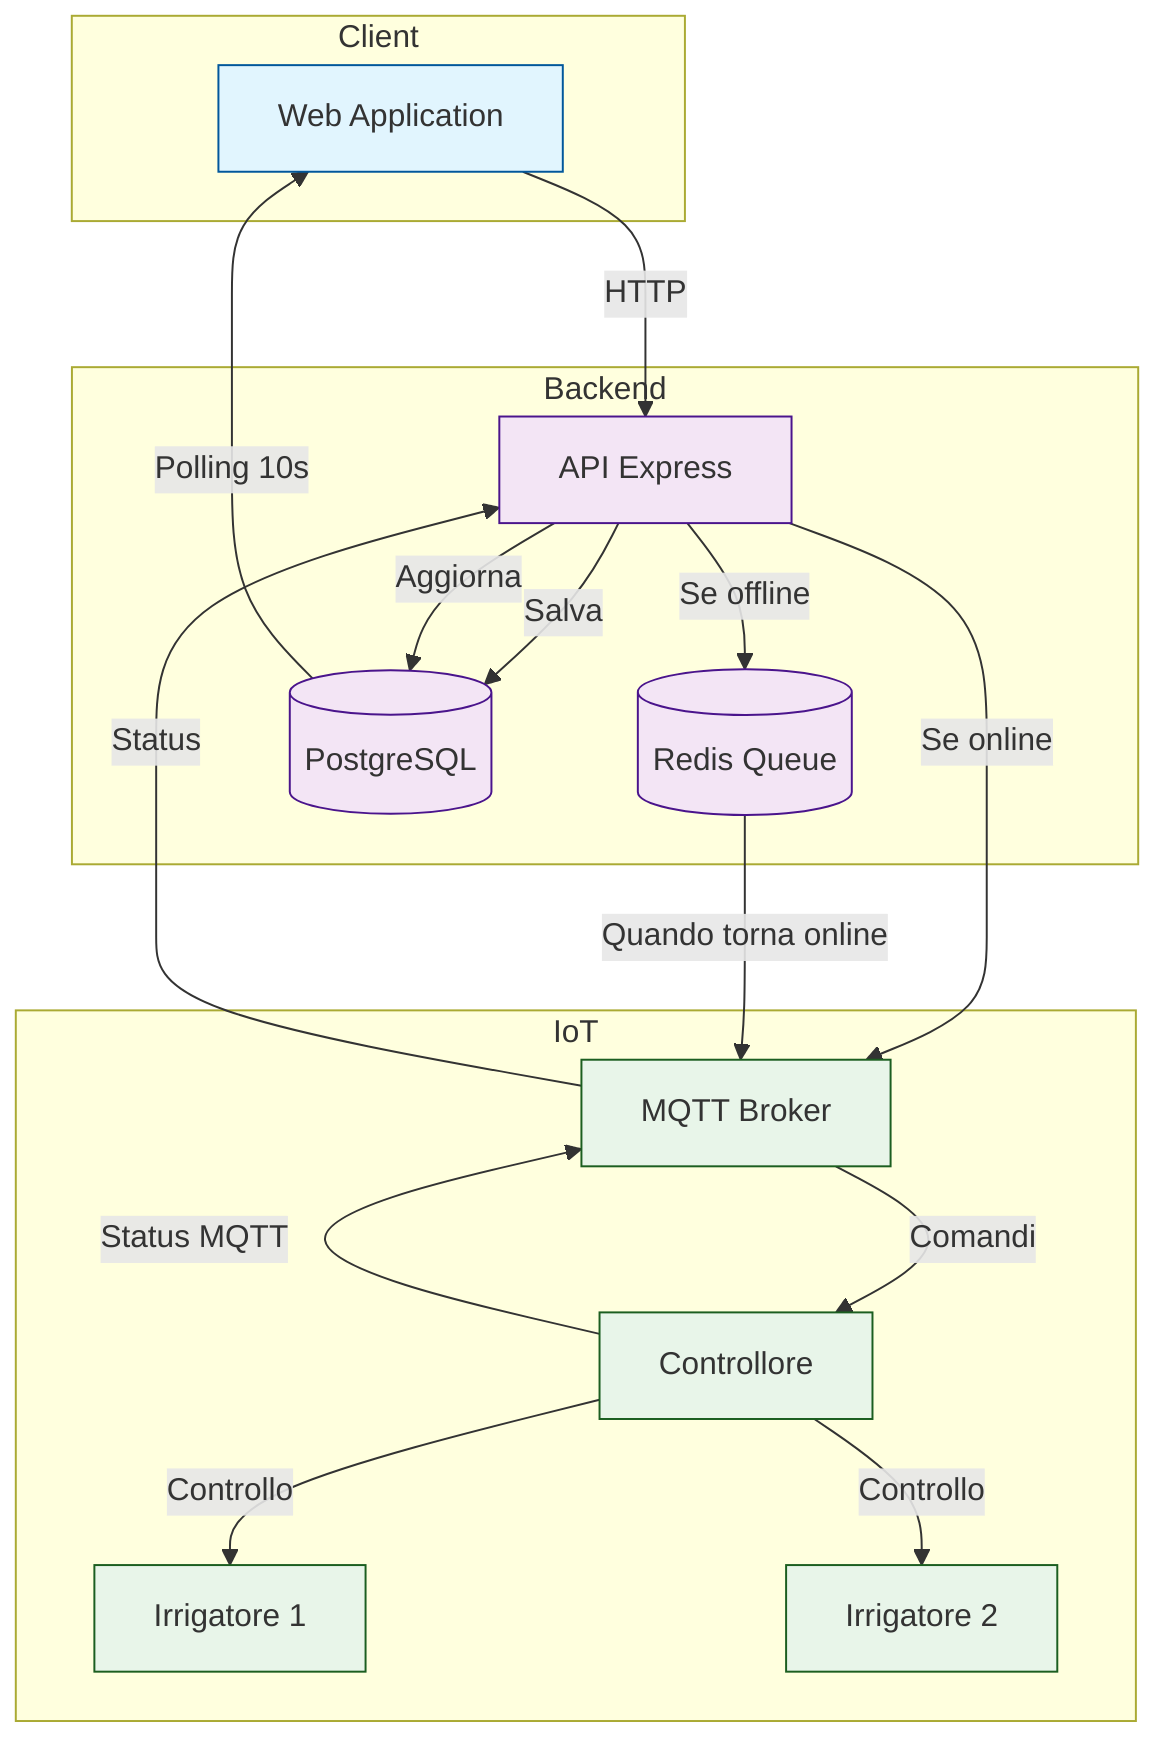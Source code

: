 flowchart TB
    subgraph Client
        WebApp[Web Application]
    end

    subgraph Backend
        API[API Express]
        Cache[(Redis Queue)]
        DB[(PostgreSQL)]
    end

    subgraph IoT
        MQTT[MQTT Broker]
        Controller[Controllore]
        Sprinkler1[Irrigatore 1]
        Sprinkler2[Irrigatore 2]
    end

    %% Flusso comandi
    WebApp -->|HTTP| API
    API -->|Salva| DB
    API -->|Se offline| Cache
    API -->|Se online| MQTT
    Cache -->|Quando torna online| MQTT
    MQTT -->|Comandi| Controller
    Controller -->|Controllo| Sprinkler1
    Controller -->|Controllo| Sprinkler2

    %% Flusso stato
    Controller -->|Status MQTT| MQTT
    MQTT -->|Status| API
    API -->|Aggiorna| DB
    DB -->|Polling 10s| WebApp

    classDef client fill:#e1f5fe,stroke:#01579b
    classDef backend fill:#f3e5f5,stroke:#4a148c
    classDef iot fill:#e8f5e9,stroke:#1b5e20
    
    class WebApp client
    class API,Cache,DB backend
    class MQTT,Controller,Sprinkler1,Sprinkler2 iot